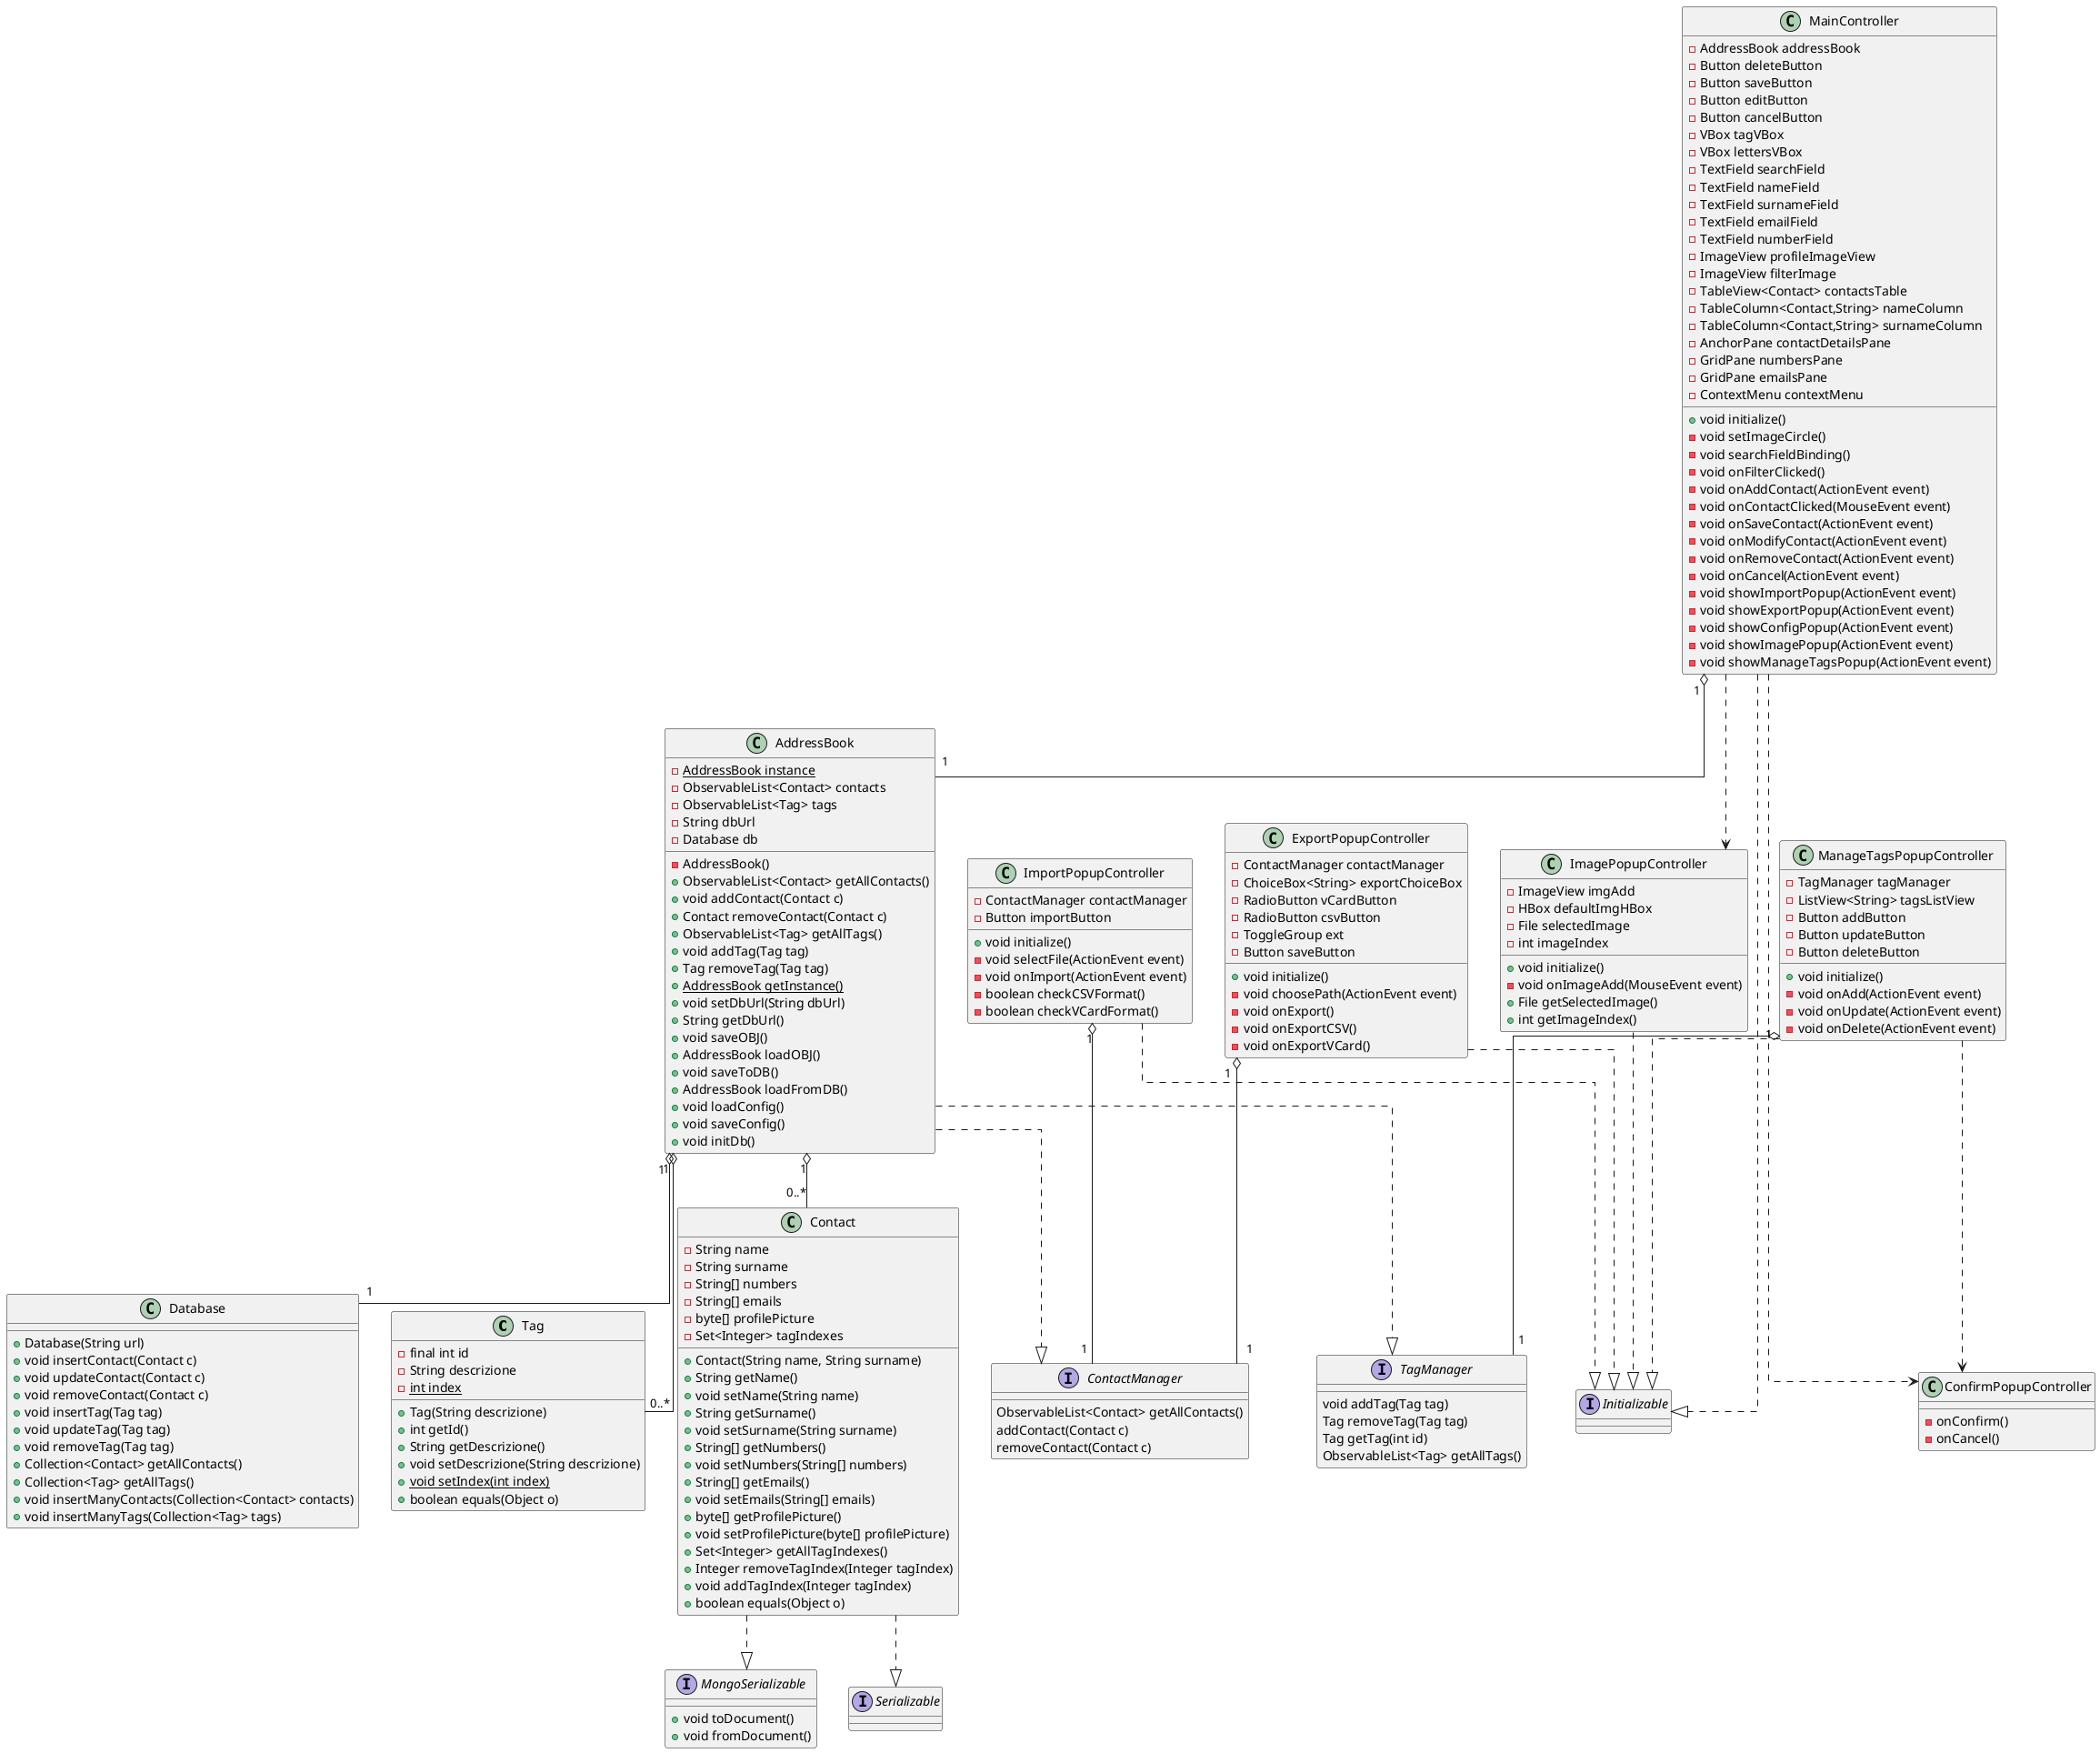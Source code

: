 @startuml DiagrammaDelleClassi
skinparam linetype ortho
'left to right direction


'****************** CLASSI ******************
class Tag {
    - final int id
    - String descrizione
    - {static} int index

    + Tag(String descrizione)
    + int getId()
    + String getDescrizione()
    + void setDescrizione(String descrizione)
    + {static} void setIndex(int index)
    + boolean equals(Object o)
}

class Contact {
    - String name 
    - String surname 
    - String[] numbers
    - String[] emails
    - byte[] profilePicture
    - Set<Integer> tagIndexes

    + Contact(String name, String surname)
    + String getName()
    + void setName(String name)
    + String getSurname()
    + void setSurname(String surname)
    + String[] getNumbers()
    + void setNumbers(String[] numbers)
    + String[] getEmails()
    + void setEmails(String[] emails)
    + byte[] getProfilePicture()
    + void setProfilePicture(byte[] profilePicture)
    + Set<Integer> getAllTagIndexes()
    + Integer removeTagIndex(Integer tagIndex)
    + void addTagIndex(Integer tagIndex)
    + boolean equals(Object o)
    
}

class AddressBook {
    - {static} AddressBook instance
    - ObservableList<Contact> contacts
    - ObservableList<Tag> tags
    - String dbUrl
    - Database db

    - AddressBook()
    + ObservableList<Contact> getAllContacts()
    + void addContact(Contact c)
    + Contact removeContact(Contact c)
    + ObservableList<Tag> getAllTags()
    + void addTag(Tag tag)
    + Tag removeTag(Tag tag)
    + {static} AddressBook getInstance()
    + void setDbUrl(String dbUrl)
    + String getDbUrl()
    + void saveOBJ()
    + AddressBook loadOBJ()
    + void saveToDB()
    + AddressBook loadFromDB()   
    + void loadConfig()
    + void saveConfig()
    + void initDb() 
}

class MainController {
    - AddressBook addressBook
    - Button deleteButton
    - Button saveButton
    - Button editButton
    - Button cancelButton
    - VBox tagVBox
    - VBox lettersVBox
    - TextField searchField
    - TextField nameField
    - TextField surnameField
    - TextField emailField
    - TextField numberField
    - ImageView profileImageView
    - ImageView filterImage
    - TableView<Contact> contactsTable
    - TableColumn<Contact,String> nameColumn
    - TableColumn<Contact,String> surnameColumn
    - AnchorPane contactDetailsPane
    - GridPane numbersPane
    - GridPane emailsPane
    - ContextMenu contextMenu

    + void initialize()
    - void setImageCircle()
    - void searchFieldBinding()    
    - void onFilterClicked()
    - void onAddContact(ActionEvent event)
    - void onContactClicked(MouseEvent event)
    - void onSaveContact(ActionEvent event)
    - void onModifyContact(ActionEvent event)
    - void onRemoveContact(ActionEvent event)
    - void onCancel(ActionEvent event)
    - void showImportPopup(ActionEvent event)
    - void showExportPopup(ActionEvent event)
    - void showConfigPopup(ActionEvent event)
    - void showImagePopup(ActionEvent event)
    - void showManageTagsPopup(ActionEvent event)
}

class ImportPopupController {
    - ContactManager contactManager
    - Button importButton

    + void initialize()
    - void selectFile(ActionEvent event)
    - void onImport(ActionEvent event)
    - boolean checkCSVFormat()
    - boolean checkVCardFormat()
}

class ExportPopupController {
    - ContactManager contactManager
    - ChoiceBox<String> exportChoiceBox
    - RadioButton vCardButton
    - RadioButton csvButton
    - ToggleGroup ext
    - Button saveButton

    + void initialize()
    - void choosePath(ActionEvent event)
    - void onExport()
    - void onExportCSV()
    - void onExportVCard()
}

class ManageTagsPopupController {
    - TagManager tagManager
    - ListView<String> tagsListView
    - Button addButton
    - Button updateButton
    - Button deleteButton

    + void initialize()
    - void onAdd(ActionEvent event)
    - void onUpdate(ActionEvent event)
    - void onDelete(ActionEvent event)
}

class ImagePopupController {
    - ImageView imgAdd
    - HBox defaultImgHBox
    - File selectedImage
    - int imageIndex

    + void initialize()
    - void onImageAdd(MouseEvent event)
    + File getSelectedImage()
    + int getImageIndex()
}

class ConfirmPopupController {
    - onConfirm()
    - onCancel()
}

class Database {
    + Database(String url)
    + void insertContact(Contact c)
    + void updateContact(Contact c)
    + void removeContact(Contact c)
    + void insertTag(Tag tag)
    + void updateTag(Tag tag)
    + void removeTag(Tag tag)
    + Collection<Contact> getAllContacts()
    + Collection<Tag> getAllTags()
    + void insertManyContacts(Collection<Contact> contacts)
    + void insertManyTags(Collection<Tag> tags)
} 


'****************** INTERFACCE ******************
interface MongoSerializable {
    +void toDocument() 
    +void fromDocument()
}

interface Serializable

interface Initializable

interface TagManager {
    void addTag(Tag tag)
    Tag removeTag(Tag tag)
    Tag getTag(int id)
    ObservableList<Tag> getAllTags()
}

interface ContactManager {
    ObservableList<Contact> getAllContacts()
    addContact(Contact c)
    removeContact(Contact c)
}


'****************** RELAZIONI ******************
Contact ..|> MongoSerializable
Contact ..|> Serializable
AddressBook "1" o-- "0..*" Contact
MainController ..|> Initializable
MainController "1" o-- "1" AddressBook
MainController ..> ImagePopupController
ImportPopupController ..|> Initializable
ExportPopupController ..|> Initializable
ManageTagsPopupController ..|> Initializable
ImagePopupController ..|> Initializable
MainController ..> ConfirmPopupController
ManageTagsPopupController ..> ConfirmPopupController
ManageTagsPopupController "1" o-- "1" TagManager
AddressBook ..|> TagManager
AddressBook ..|> ContactManager
ExportPopupController "1" o-- "1" ContactManager
ImportPopupController "1" o-- "1" ContactManager
AddressBook "1" o-- "1" Database
AddressBook "1" o-- "0..*" Tag

@enduml